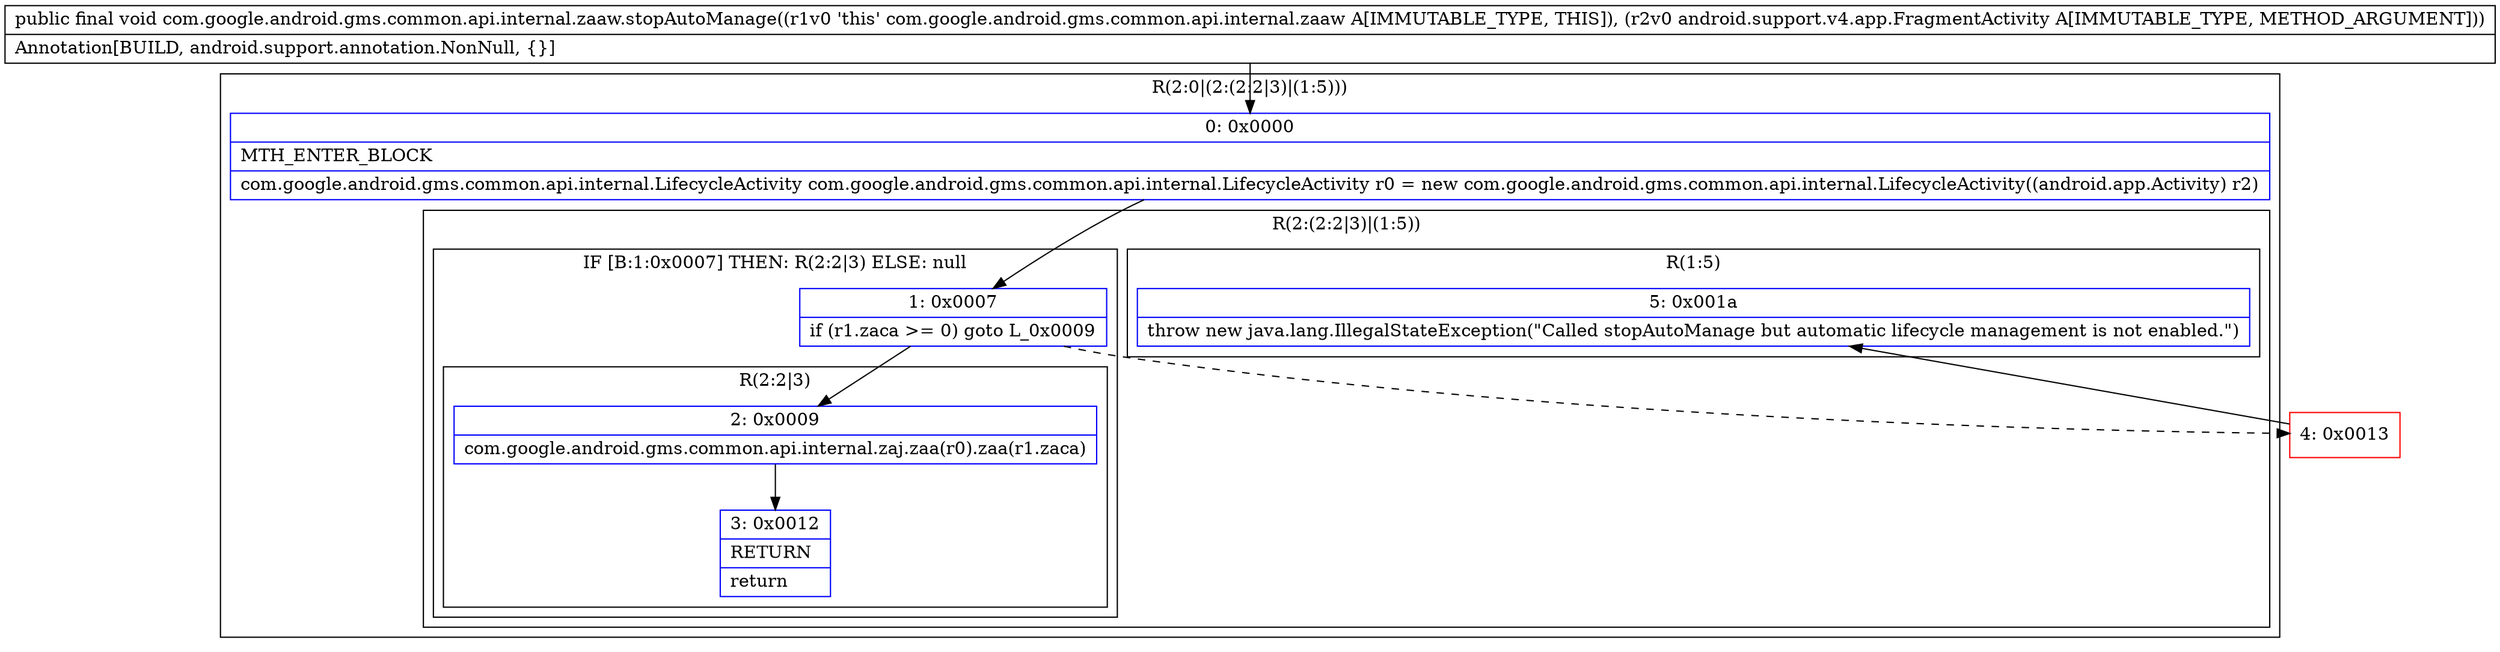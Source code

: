 digraph "CFG forcom.google.android.gms.common.api.internal.zaaw.stopAutoManage(Landroid\/support\/v4\/app\/FragmentActivity;)V" {
subgraph cluster_Region_23121090 {
label = "R(2:0|(2:(2:2|3)|(1:5)))";
node [shape=record,color=blue];
Node_0 [shape=record,label="{0\:\ 0x0000|MTH_ENTER_BLOCK\l|com.google.android.gms.common.api.internal.LifecycleActivity com.google.android.gms.common.api.internal.LifecycleActivity r0 = new com.google.android.gms.common.api.internal.LifecycleActivity((android.app.Activity) r2)\l}"];
subgraph cluster_Region_600886716 {
label = "R(2:(2:2|3)|(1:5))";
node [shape=record,color=blue];
subgraph cluster_IfRegion_2014499383 {
label = "IF [B:1:0x0007] THEN: R(2:2|3) ELSE: null";
node [shape=record,color=blue];
Node_1 [shape=record,label="{1\:\ 0x0007|if (r1.zaca \>= 0) goto L_0x0009\l}"];
subgraph cluster_Region_888314893 {
label = "R(2:2|3)";
node [shape=record,color=blue];
Node_2 [shape=record,label="{2\:\ 0x0009|com.google.android.gms.common.api.internal.zaj.zaa(r0).zaa(r1.zaca)\l}"];
Node_3 [shape=record,label="{3\:\ 0x0012|RETURN\l|return\l}"];
}
}
subgraph cluster_Region_196769662 {
label = "R(1:5)";
node [shape=record,color=blue];
Node_5 [shape=record,label="{5\:\ 0x001a|throw new java.lang.IllegalStateException(\"Called stopAutoManage but automatic lifecycle management is not enabled.\")\l}"];
}
}
}
Node_4 [shape=record,color=red,label="{4\:\ 0x0013}"];
MethodNode[shape=record,label="{public final void com.google.android.gms.common.api.internal.zaaw.stopAutoManage((r1v0 'this' com.google.android.gms.common.api.internal.zaaw A[IMMUTABLE_TYPE, THIS]), (r2v0 android.support.v4.app.FragmentActivity A[IMMUTABLE_TYPE, METHOD_ARGUMENT]))  | Annotation[BUILD, android.support.annotation.NonNull, \{\}]\l}"];
MethodNode -> Node_0;
Node_0 -> Node_1;
Node_1 -> Node_2;
Node_1 -> Node_4[style=dashed];
Node_2 -> Node_3;
Node_4 -> Node_5;
}

